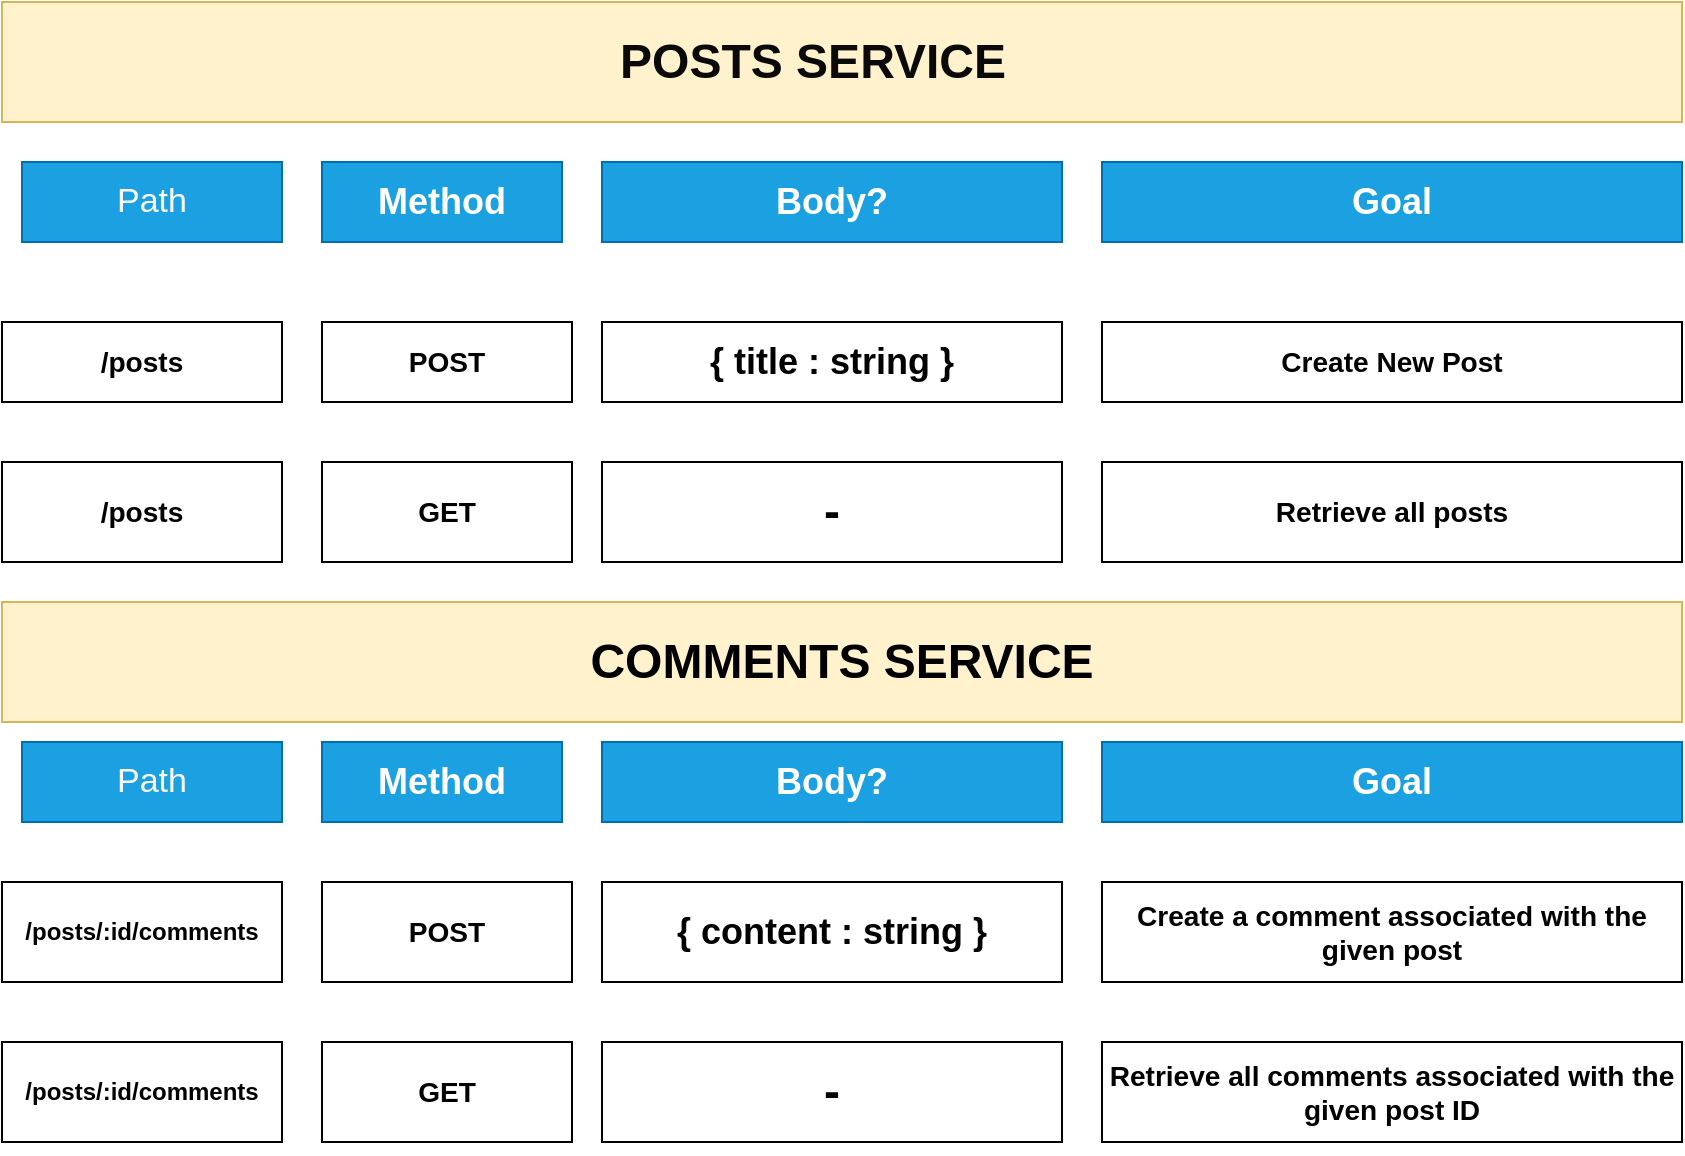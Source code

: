 <mxfile>
    <diagram id="uE8SdplVaawL0pU6j1tc" name="Page-1">
        <mxGraphModel dx="1201" dy="631" grid="1" gridSize="10" guides="1" tooltips="1" connect="1" arrows="1" fold="1" page="1" pageScale="1" pageWidth="850" pageHeight="1100" math="0" shadow="0">
            <root>
                <mxCell id="0"/>
                <mxCell id="1" parent="0"/>
                <mxCell id="2" value="" style="whiteSpace=wrap;html=1;fontFamily=Helvetica;fillColor=#fff2cc;strokeColor=#d6b656;" parent="1" vertex="1">
                    <mxGeometry y="40" width="840" height="60" as="geometry"/>
                </mxCell>
                <mxCell id="3" value="&lt;p style=&quot;line-height: 120% ; font-size: 17px&quot;&gt;Path&lt;/p&gt;" style="whiteSpace=wrap;html=1;fillColor=#1ba1e2;strokeColor=#006EAF;fontColor=#ffffff;" parent="1" vertex="1">
                    <mxGeometry x="10" y="120" width="130" height="40" as="geometry"/>
                </mxCell>
                <mxCell id="4" value="&lt;h2&gt;Method&lt;/h2&gt;" style="whiteSpace=wrap;html=1;fillColor=#1ba1e2;strokeColor=#006EAF;fontColor=#ffffff;" parent="1" vertex="1">
                    <mxGeometry x="160" y="120" width="120" height="40" as="geometry"/>
                </mxCell>
                <mxCell id="5" value="&lt;h2&gt;Body?&lt;/h2&gt;" style="whiteSpace=wrap;html=1;fillColor=#1ba1e2;strokeColor=#006EAF;fontColor=#ffffff;" parent="1" vertex="1">
                    <mxGeometry x="300" y="120" width="230" height="40" as="geometry"/>
                </mxCell>
                <mxCell id="6" value="&lt;h2&gt;Goal&lt;/h2&gt;" style="whiteSpace=wrap;html=1;fillColor=#1ba1e2;strokeColor=#006EAF;fontColor=#ffffff;" parent="1" vertex="1">
                    <mxGeometry x="550" y="120" width="290" height="40" as="geometry"/>
                </mxCell>
                <mxCell id="10" value="&lt;h3&gt;/posts&lt;/h3&gt;" style="whiteSpace=wrap;html=1;" parent="1" vertex="1">
                    <mxGeometry y="200" width="140" height="40" as="geometry"/>
                </mxCell>
                <mxCell id="11" value="&lt;h3&gt;POST&lt;/h3&gt;" style="whiteSpace=wrap;html=1;" parent="1" vertex="1">
                    <mxGeometry x="160" y="200" width="125" height="40" as="geometry"/>
                </mxCell>
                <mxCell id="12" value="&lt;h2&gt;{ title : string }&lt;/h2&gt;" style="whiteSpace=wrap;html=1;" parent="1" vertex="1">
                    <mxGeometry x="300" y="200" width="230" height="40" as="geometry"/>
                </mxCell>
                <mxCell id="13" value="&lt;h3&gt;Create New Post&lt;/h3&gt;" style="whiteSpace=wrap;html=1;" parent="1" vertex="1">
                    <mxGeometry x="550" y="200" width="290" height="40" as="geometry"/>
                </mxCell>
                <mxCell id="15" value="&lt;h3&gt;/posts&lt;/h3&gt;" style="whiteSpace=wrap;html=1;" parent="1" vertex="1">
                    <mxGeometry y="270" width="140" height="50" as="geometry"/>
                </mxCell>
                <mxCell id="16" value="&lt;h3&gt;GET&lt;/h3&gt;" style="whiteSpace=wrap;html=1;" parent="1" vertex="1">
                    <mxGeometry x="160" y="270" width="125" height="50" as="geometry"/>
                </mxCell>
                <mxCell id="17" value="&lt;h1&gt;-&lt;/h1&gt;" style="whiteSpace=wrap;html=1;" parent="1" vertex="1">
                    <mxGeometry x="300" y="270" width="230" height="50" as="geometry"/>
                </mxCell>
                <mxCell id="18" value="&lt;h3&gt;Retrieve all posts&lt;/h3&gt;" style="whiteSpace=wrap;html=1;" parent="1" vertex="1">
                    <mxGeometry x="550" y="270" width="290" height="50" as="geometry"/>
                </mxCell>
                <mxCell id="21" value="&lt;h1&gt;POSTS SERVICE&lt;/h1&gt;" style="text;html=1;resizable=0;autosize=1;align=center;verticalAlign=middle;points=[];fillColor=none;strokeColor=none;rounded=0;fontFamily=Helvetica;fontColor=#0A0A0A;" parent="1" vertex="1">
                    <mxGeometry x="300" y="45" width="210" height="50" as="geometry"/>
                </mxCell>
                <mxCell id="22" value="&lt;h1&gt;&lt;font color=&quot;#000000&quot;&gt;COMMENTS SERVICE&lt;/font&gt;&lt;/h1&gt;" style="whiteSpace=wrap;html=1;fontFamily=Helvetica;fillColor=#fff2cc;strokeColor=#d6b656;" vertex="1" parent="1">
                    <mxGeometry y="340" width="840" height="60" as="geometry"/>
                </mxCell>
                <mxCell id="23" value="&lt;p style=&quot;line-height: 120% ; font-size: 17px&quot;&gt;Path&lt;/p&gt;" style="whiteSpace=wrap;html=1;fillColor=#1ba1e2;strokeColor=#006EAF;fontColor=#ffffff;" vertex="1" parent="1">
                    <mxGeometry x="10" y="410" width="130" height="40" as="geometry"/>
                </mxCell>
                <mxCell id="24" value="&lt;h2&gt;Method&lt;/h2&gt;" style="whiteSpace=wrap;html=1;fillColor=#1ba1e2;strokeColor=#006EAF;fontColor=#ffffff;" vertex="1" parent="1">
                    <mxGeometry x="160" y="410" width="120" height="40" as="geometry"/>
                </mxCell>
                <mxCell id="25" value="&lt;h2&gt;Body?&lt;/h2&gt;" style="whiteSpace=wrap;html=1;fillColor=#1ba1e2;strokeColor=#006EAF;fontColor=#ffffff;" vertex="1" parent="1">
                    <mxGeometry x="300" y="410" width="230" height="40" as="geometry"/>
                </mxCell>
                <mxCell id="26" value="&lt;h2&gt;Goal&lt;/h2&gt;" style="whiteSpace=wrap;html=1;fillColor=#1ba1e2;strokeColor=#006EAF;fontColor=#ffffff;" vertex="1" parent="1">
                    <mxGeometry x="550" y="410" width="290" height="40" as="geometry"/>
                </mxCell>
                <mxCell id="27" value="&lt;h4&gt;/posts/:id/comments&lt;/h4&gt;" style="whiteSpace=wrap;html=1;" vertex="1" parent="1">
                    <mxGeometry y="480" width="140" height="50" as="geometry"/>
                </mxCell>
                <mxCell id="28" value="&lt;h3&gt;POST&lt;/h3&gt;" style="whiteSpace=wrap;html=1;" vertex="1" parent="1">
                    <mxGeometry x="160" y="480" width="125" height="50" as="geometry"/>
                </mxCell>
                <mxCell id="29" value="&lt;h2&gt;{ content : string }&lt;/h2&gt;" style="whiteSpace=wrap;html=1;" vertex="1" parent="1">
                    <mxGeometry x="300" y="480" width="230" height="50" as="geometry"/>
                </mxCell>
                <mxCell id="30" value="&lt;h3&gt;Create a comment associated with the given post&lt;/h3&gt;" style="whiteSpace=wrap;html=1;" vertex="1" parent="1">
                    <mxGeometry x="550" y="480" width="290" height="50" as="geometry"/>
                </mxCell>
                <mxCell id="31" value="&lt;h4&gt;/posts/:id/comments&lt;/h4&gt;" style="whiteSpace=wrap;html=1;" vertex="1" parent="1">
                    <mxGeometry y="560" width="140" height="50" as="geometry"/>
                </mxCell>
                <mxCell id="32" value="&lt;h3&gt;GET&lt;/h3&gt;" style="whiteSpace=wrap;html=1;" vertex="1" parent="1">
                    <mxGeometry x="160" y="560" width="125" height="50" as="geometry"/>
                </mxCell>
                <mxCell id="33" value="&lt;h1&gt;-&lt;/h1&gt;" style="whiteSpace=wrap;html=1;" vertex="1" parent="1">
                    <mxGeometry x="300" y="560" width="230" height="50" as="geometry"/>
                </mxCell>
                <mxCell id="34" value="&lt;h3&gt;Retrieve all comments associated with the given post ID&lt;/h3&gt;" style="whiteSpace=wrap;html=1;" vertex="1" parent="1">
                    <mxGeometry x="550" y="560" width="290" height="50" as="geometry"/>
                </mxCell>
            </root>
        </mxGraphModel>
    </diagram>
</mxfile>